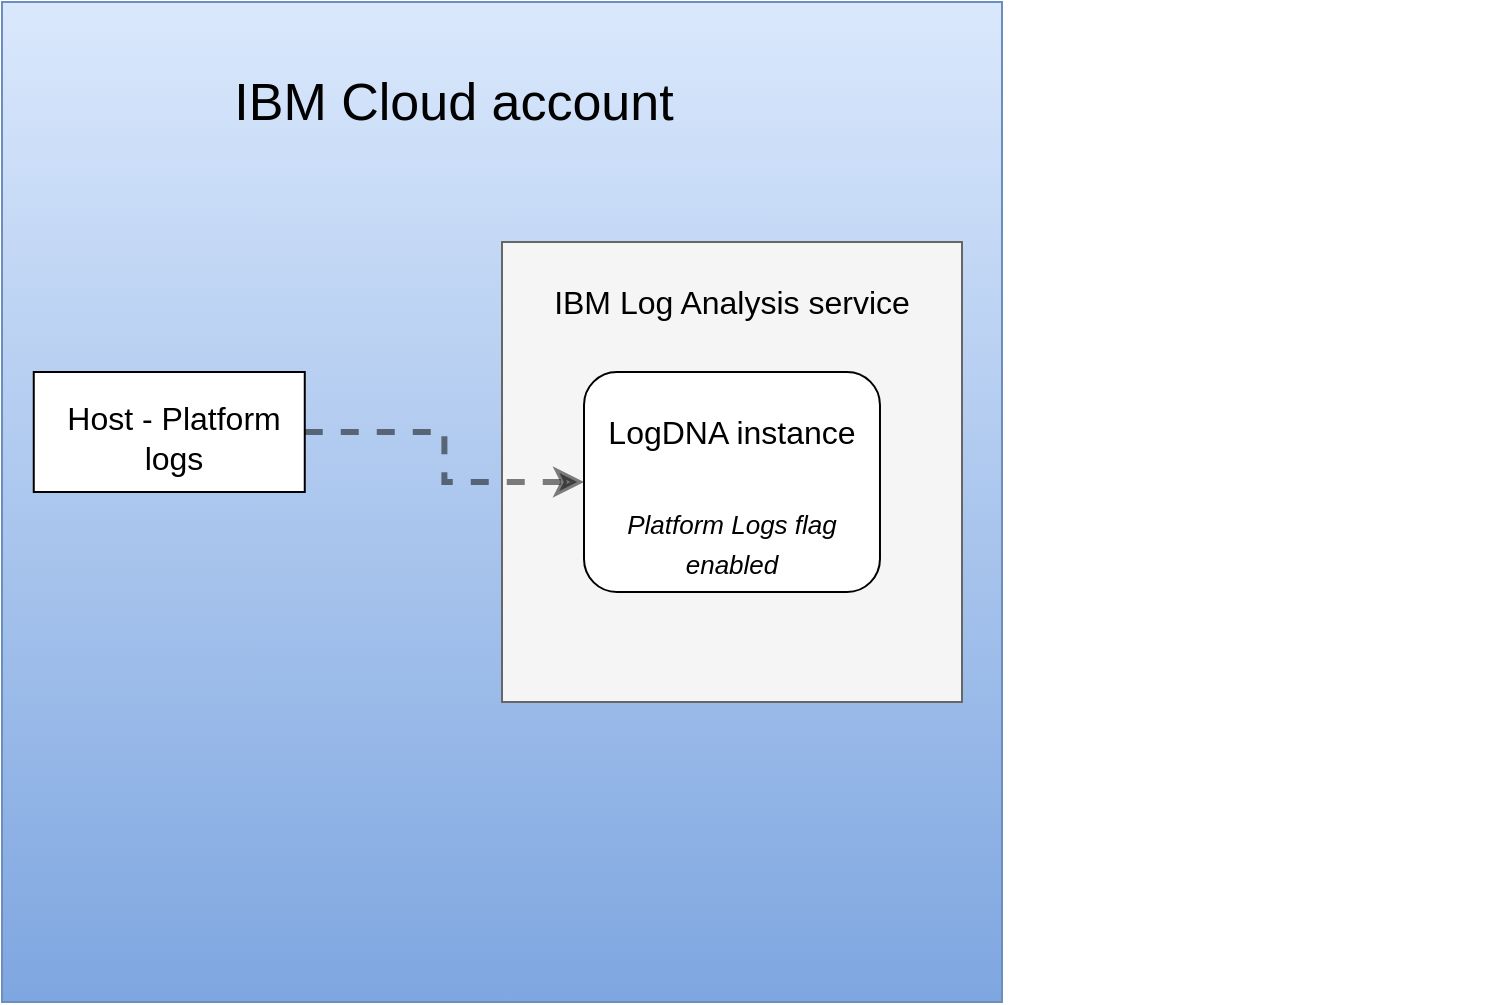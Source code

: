 <mxfile version="14.5.1" type="device"><diagram id="KGjhrkGEUppWPV7_tGg4" name="Page-1"><mxGraphModel dx="1089" dy="810" grid="1" gridSize="10" guides="1" tooltips="1" connect="1" arrows="1" fold="1" page="1" pageScale="1" pageWidth="850" pageHeight="1100" math="0" shadow="0"><root><mxCell id="0"/><mxCell id="1" parent="0"/><mxCell id="ui4-TvKn_bzTP9bnLdss-6" value="" style="whiteSpace=wrap;html=1;aspect=fixed;fillColor=#dae8fc;strokeColor=#6c8ebf;gradientColor=#7ea6e0;" parent="1" vertex="1"><mxGeometry y="120" width="500" height="500" as="geometry"/></mxCell><mxCell id="ND7kyUNdXsoojmYD7Avp-5" value="" style="whiteSpace=wrap;html=1;aspect=fixed;fillColor=#f5f5f5;strokeColor=#666666;fontColor=#333333;" parent="1" vertex="1"><mxGeometry x="250" y="240" width="230" height="230" as="geometry"/></mxCell><mxCell id="ui4-TvKn_bzTP9bnLdss-7" value="&lt;font style=&quot;font-size: 26px&quot;&gt;IBM Cloud account&lt;/font&gt; " style="text;html=1;strokeColor=none;fillColor=none;align=center;verticalAlign=middle;whiteSpace=wrap;rounded=0;" parent="1" vertex="1"><mxGeometry x="15.88" y="160" width="420" height="20" as="geometry"/></mxCell><mxCell id="ui4-TvKn_bzTP9bnLdss-33" value="" style="rounded=1;whiteSpace=wrap;html=1;" parent="1" vertex="1"><mxGeometry x="291" y="305" width="147.99" height="110" as="geometry"/></mxCell><mxCell id="ui4-TvKn_bzTP9bnLdss-38" value="LogDNA instance" style="text;html=1;strokeColor=none;fillColor=none;align=center;verticalAlign=middle;whiteSpace=wrap;rounded=0;fontSize=16;" parent="1" vertex="1"><mxGeometry x="300" y="325" width="130" height="20" as="geometry"/></mxCell><mxCell id="ui4-TvKn_bzTP9bnLdss-83" value="&lt;font style=&quot;font-size: 16px&quot;&gt;IBM Log Analysis service&lt;/font&gt; " style="text;html=1;strokeColor=none;fillColor=none;align=center;verticalAlign=middle;whiteSpace=wrap;rounded=0;" parent="1" vertex="1"><mxGeometry x="260" y="250" width="210" height="40" as="geometry"/></mxCell><mxCell id="ui4-TvKn_bzTP9bnLdss-163" value="" style="edgeStyle=orthogonalEdgeStyle;rounded=0;comic=0;jumpStyle=none;jumpSize=9;orthogonalLoop=1;jettySize=auto;html=1;dashed=1;endSize=6;strokeColor=#000000;strokeWidth=3;fontSize=16;opacity=50;entryX=0;entryY=0.5;entryDx=0;entryDy=0;" parent="1" source="ui4-TvKn_bzTP9bnLdss-104" target="ui4-TvKn_bzTP9bnLdss-33" edge="1"><mxGeometry relative="1" as="geometry"><Array as="points"/><mxPoint x="803.6" y="564.13" as="sourcePoint"/></mxGeometry></mxCell><mxCell id="ui4-TvKn_bzTP9bnLdss-104" value="" style="rounded=0;whiteSpace=wrap;html=1;fontSize=16;" parent="1" vertex="1"><mxGeometry x="15.88" y="305" width="135.5" height="60" as="geometry"/></mxCell><mxCell id="ui4-TvKn_bzTP9bnLdss-105" value="Host - Platform logs" style="text;html=1;strokeColor=none;fillColor=none;align=center;verticalAlign=middle;whiteSpace=wrap;rounded=0;fontSize=16;" parent="1" vertex="1"><mxGeometry x="15.88" y="335" width="140" height="5" as="geometry"/></mxCell><mxCell id="ui4-TvKn_bzTP9bnLdss-131" value="" style="endArrow=classic;html=1;dashed=1;strokeColor=#000000;strokeWidth=15;fontSize=16;opacity=0;" parent="1" edge="1"><mxGeometry width="50" height="50" relative="1" as="geometry"><mxPoint x="675.76" y="504.13" as="sourcePoint"/><mxPoint x="725.76" y="454.13" as="targetPoint"/></mxGeometry></mxCell><mxCell id="ui4-TvKn_bzTP9bnLdss-156" value="" style="endArrow=none;dashed=1;html=1;strokeColor=#000000;strokeWidth=15;fontSize=16;opacity=0;" parent="1" edge="1"><mxGeometry width="50" height="50" relative="1" as="geometry"><mxPoint x="675.76" y="494.13" as="sourcePoint"/><mxPoint x="725.76" y="444.13" as="targetPoint"/></mxGeometry></mxCell><mxCell id="ND7kyUNdXsoojmYD7Avp-9" value="&lt;font style=&quot;font-size: 13px&quot;&gt;&lt;i&gt;Platform Logs flag enabled&lt;/i&gt;&lt;/font&gt;" style="text;html=1;strokeColor=none;fillColor=none;align=center;verticalAlign=middle;whiteSpace=wrap;rounded=0;fontSize=16;" parent="1" vertex="1"><mxGeometry x="300" y="380" width="130" height="20" as="geometry"/></mxCell></root></mxGraphModel></diagram></mxfile>